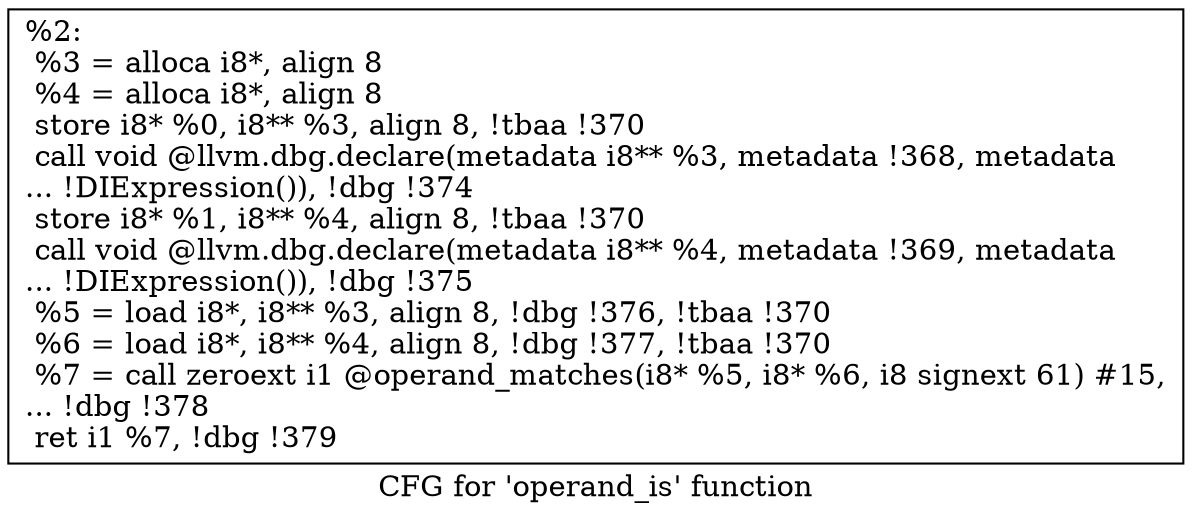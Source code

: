 digraph "CFG for 'operand_is' function" {
	label="CFG for 'operand_is' function";

	Node0x2478ad0 [shape=record,label="{%2:\l  %3 = alloca i8*, align 8\l  %4 = alloca i8*, align 8\l  store i8* %0, i8** %3, align 8, !tbaa !370\l  call void @llvm.dbg.declare(metadata i8** %3, metadata !368, metadata\l... !DIExpression()), !dbg !374\l  store i8* %1, i8** %4, align 8, !tbaa !370\l  call void @llvm.dbg.declare(metadata i8** %4, metadata !369, metadata\l... !DIExpression()), !dbg !375\l  %5 = load i8*, i8** %3, align 8, !dbg !376, !tbaa !370\l  %6 = load i8*, i8** %4, align 8, !dbg !377, !tbaa !370\l  %7 = call zeroext i1 @operand_matches(i8* %5, i8* %6, i8 signext 61) #15,\l... !dbg !378\l  ret i1 %7, !dbg !379\l}"];
}
